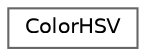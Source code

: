 digraph "Graphical Class Hierarchy"
{
 // LATEX_PDF_SIZE
  bgcolor="transparent";
  edge [fontname=Helvetica,fontsize=10,labelfontname=Helvetica,labelfontsize=10];
  node [fontname=Helvetica,fontsize=10,shape=box,height=0.2,width=0.4];
  rankdir="LR";
  Node0 [id="Node000000",label="ColorHSV",height=0.2,width=0.4,color="grey40", fillcolor="white", style="filled",URL="$d7/d38/struct_color_h_s_v.html",tooltip=" "];
}
